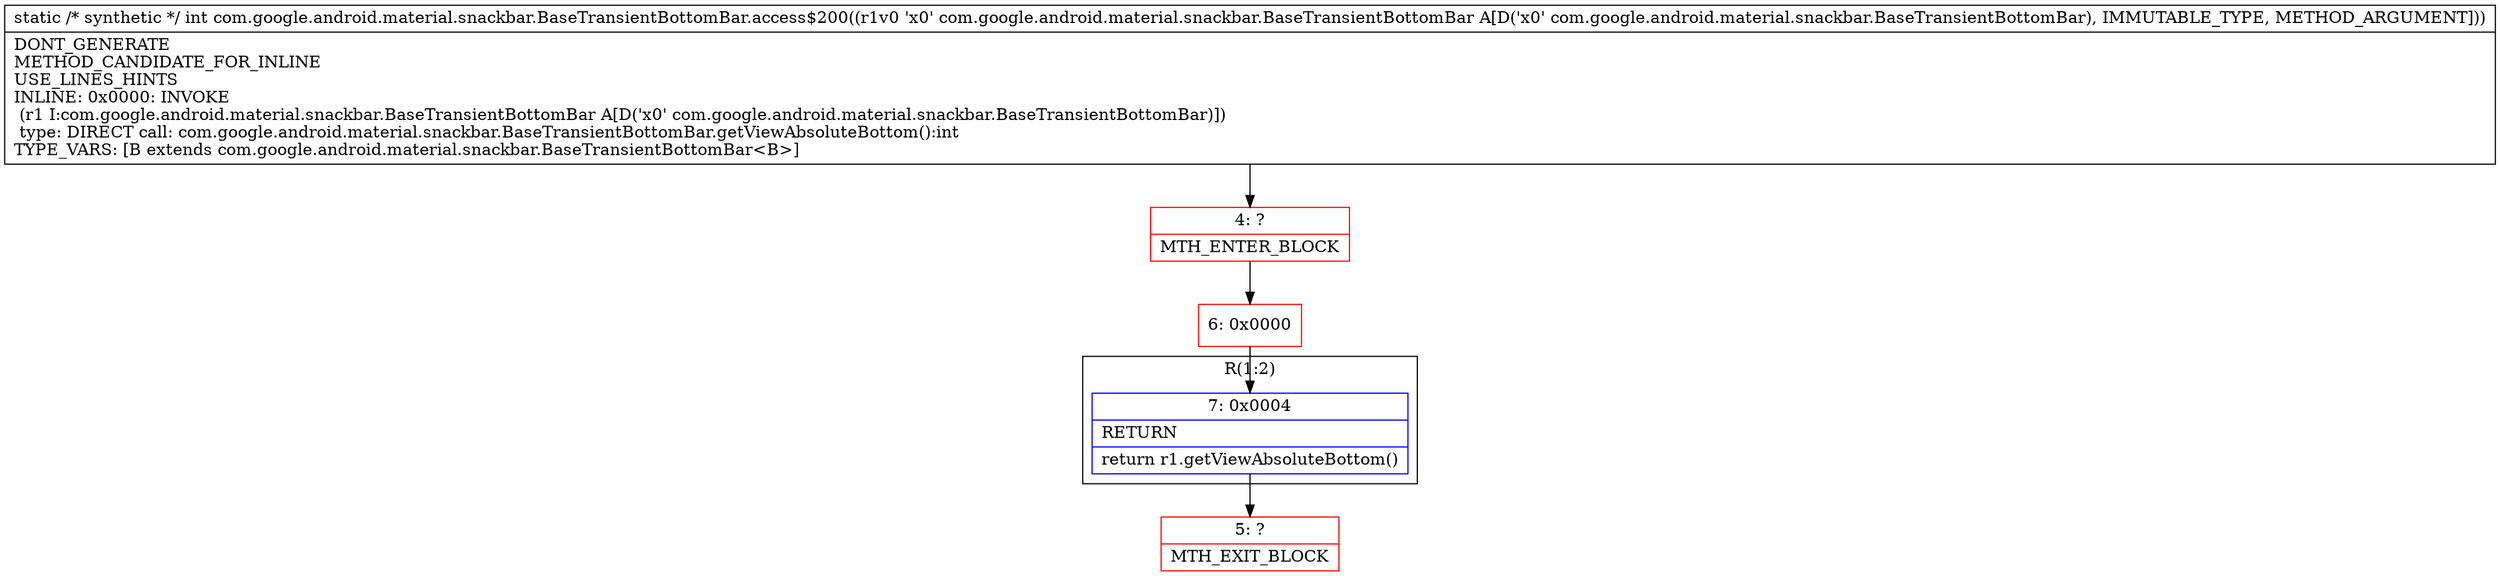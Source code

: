 digraph "CFG forcom.google.android.material.snackbar.BaseTransientBottomBar.access$200(Lcom\/google\/android\/material\/snackbar\/BaseTransientBottomBar;)I" {
subgraph cluster_Region_412961794 {
label = "R(1:2)";
node [shape=record,color=blue];
Node_7 [shape=record,label="{7\:\ 0x0004|RETURN\l|return r1.getViewAbsoluteBottom()\l}"];
}
Node_4 [shape=record,color=red,label="{4\:\ ?|MTH_ENTER_BLOCK\l}"];
Node_6 [shape=record,color=red,label="{6\:\ 0x0000}"];
Node_5 [shape=record,color=red,label="{5\:\ ?|MTH_EXIT_BLOCK\l}"];
MethodNode[shape=record,label="{static \/* synthetic *\/ int com.google.android.material.snackbar.BaseTransientBottomBar.access$200((r1v0 'x0' com.google.android.material.snackbar.BaseTransientBottomBar A[D('x0' com.google.android.material.snackbar.BaseTransientBottomBar), IMMUTABLE_TYPE, METHOD_ARGUMENT]))  | DONT_GENERATE\lMETHOD_CANDIDATE_FOR_INLINE\lUSE_LINES_HINTS\lINLINE: 0x0000: INVOKE  \l  (r1 I:com.google.android.material.snackbar.BaseTransientBottomBar A[D('x0' com.google.android.material.snackbar.BaseTransientBottomBar)])\l type: DIRECT call: com.google.android.material.snackbar.BaseTransientBottomBar.getViewAbsoluteBottom():int\lTYPE_VARS: [B extends com.google.android.material.snackbar.BaseTransientBottomBar\<B\>]\l}"];
MethodNode -> Node_4;Node_7 -> Node_5;
Node_4 -> Node_6;
Node_6 -> Node_7;
}

